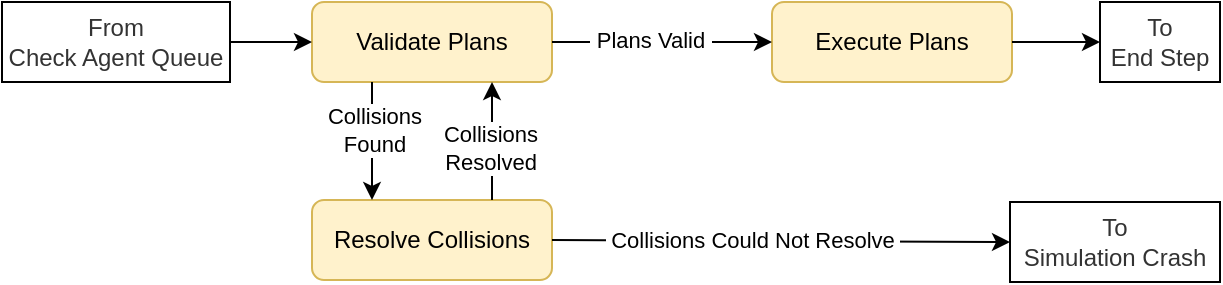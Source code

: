 <mxfile version="22.1.0" type="device">
  <diagram name="Page-1" id="O6uCRdsgLcV0ko7-5Eb7">
    <mxGraphModel dx="662" dy="399" grid="1" gridSize="10" guides="1" tooltips="1" connect="1" arrows="1" fold="1" page="1" pageScale="1" pageWidth="850" pageHeight="1100" math="0" shadow="0">
      <root>
        <mxCell id="0" />
        <mxCell id="1" parent="0" />
        <mxCell id="arMbi4NAVpgcn0A1QtGT-1" value="Validate Plans" style="rounded=1;whiteSpace=wrap;html=1;fillColor=#fff2cc;strokeColor=#d6b656;" vertex="1" parent="1">
          <mxGeometry x="195" y="120" width="120" height="40" as="geometry" />
        </mxCell>
        <mxCell id="arMbi4NAVpgcn0A1QtGT-2" value="Resolve Collisions" style="rounded=1;whiteSpace=wrap;html=1;fillColor=#fff2cc;strokeColor=#d6b656;" vertex="1" parent="1">
          <mxGeometry x="195" y="219" width="120" height="40" as="geometry" />
        </mxCell>
        <mxCell id="arMbi4NAVpgcn0A1QtGT-3" value="Execute Plans" style="rounded=1;whiteSpace=wrap;html=1;fillColor=#fff2cc;strokeColor=#d6b656;" vertex="1" parent="1">
          <mxGeometry x="425" y="120" width="120" height="40" as="geometry" />
        </mxCell>
        <mxCell id="arMbi4NAVpgcn0A1QtGT-4" value="" style="endArrow=classic;html=1;rounded=0;exitX=1;exitY=0.5;exitDx=0;exitDy=0;entryX=0;entryY=0.5;entryDx=0;entryDy=0;" edge="1" parent="1" source="arMbi4NAVpgcn0A1QtGT-1" target="arMbi4NAVpgcn0A1QtGT-3">
          <mxGeometry width="50" height="50" relative="1" as="geometry">
            <mxPoint x="335" y="210" as="sourcePoint" />
            <mxPoint x="385" y="160" as="targetPoint" />
          </mxGeometry>
        </mxCell>
        <mxCell id="arMbi4NAVpgcn0A1QtGT-5" value="&amp;nbsp;Plans Valid&amp;nbsp;" style="edgeLabel;html=1;align=center;verticalAlign=middle;resizable=0;points=[];" vertex="1" connectable="0" parent="arMbi4NAVpgcn0A1QtGT-4">
          <mxGeometry x="0.054" y="1" relative="1" as="geometry">
            <mxPoint x="-9" as="offset" />
          </mxGeometry>
        </mxCell>
        <mxCell id="arMbi4NAVpgcn0A1QtGT-6" value="" style="endArrow=classic;html=1;rounded=0;exitX=0.25;exitY=1;exitDx=0;exitDy=0;entryX=0.25;entryY=0;entryDx=0;entryDy=0;" edge="1" parent="1" source="arMbi4NAVpgcn0A1QtGT-1" target="arMbi4NAVpgcn0A1QtGT-2">
          <mxGeometry width="50" height="50" relative="1" as="geometry">
            <mxPoint x="335" y="210" as="sourcePoint" />
            <mxPoint x="385" y="160" as="targetPoint" />
          </mxGeometry>
        </mxCell>
        <mxCell id="arMbi4NAVpgcn0A1QtGT-7" value="Collisions&lt;br&gt;Found" style="edgeLabel;html=1;align=center;verticalAlign=middle;resizable=0;points=[];" vertex="1" connectable="0" parent="arMbi4NAVpgcn0A1QtGT-6">
          <mxGeometry x="-0.09" y="1" relative="1" as="geometry">
            <mxPoint y="-3" as="offset" />
          </mxGeometry>
        </mxCell>
        <mxCell id="arMbi4NAVpgcn0A1QtGT-8" value="" style="endArrow=classic;html=1;rounded=0;exitX=0.75;exitY=0;exitDx=0;exitDy=0;entryX=0.75;entryY=1;entryDx=0;entryDy=0;" edge="1" parent="1" source="arMbi4NAVpgcn0A1QtGT-2" target="arMbi4NAVpgcn0A1QtGT-1">
          <mxGeometry width="50" height="50" relative="1" as="geometry">
            <mxPoint x="335" y="210" as="sourcePoint" />
            <mxPoint x="385" y="160" as="targetPoint" />
          </mxGeometry>
        </mxCell>
        <mxCell id="arMbi4NAVpgcn0A1QtGT-9" value="Collisions&lt;br&gt;Resolved" style="edgeLabel;html=1;align=center;verticalAlign=middle;resizable=0;points=[];" vertex="1" connectable="0" parent="arMbi4NAVpgcn0A1QtGT-8">
          <mxGeometry x="0.044" y="-1" relative="1" as="geometry">
            <mxPoint x="-2" y="5" as="offset" />
          </mxGeometry>
        </mxCell>
        <mxCell id="arMbi4NAVpgcn0A1QtGT-10" value="From&lt;br&gt;Check Agent Queue" style="text;html=1;strokeColor=#000000;fillColor=#FFFFFF;align=center;verticalAlign=middle;whiteSpace=wrap;rounded=0;fontColor=#333333;" vertex="1" parent="1">
          <mxGeometry x="40" y="120" width="114" height="40" as="geometry" />
        </mxCell>
        <mxCell id="arMbi4NAVpgcn0A1QtGT-11" value="" style="endArrow=classic;html=1;rounded=0;exitX=1;exitY=0.5;exitDx=0;exitDy=0;entryX=0;entryY=0.5;entryDx=0;entryDy=0;" edge="1" parent="1" source="arMbi4NAVpgcn0A1QtGT-10" target="arMbi4NAVpgcn0A1QtGT-1">
          <mxGeometry width="50" height="50" relative="1" as="geometry">
            <mxPoint x="194" y="140" as="sourcePoint" />
            <mxPoint x="354" y="190" as="targetPoint" />
          </mxGeometry>
        </mxCell>
        <mxCell id="arMbi4NAVpgcn0A1QtGT-12" value="To&lt;br&gt;End Step" style="text;html=1;strokeColor=#000000;fillColor=#FFFFFF;align=center;verticalAlign=middle;whiteSpace=wrap;rounded=0;fontColor=#333333;" vertex="1" parent="1">
          <mxGeometry x="589" y="120" width="60" height="40" as="geometry" />
        </mxCell>
        <mxCell id="arMbi4NAVpgcn0A1QtGT-13" value="" style="endArrow=classic;html=1;rounded=0;exitX=1;exitY=0.5;exitDx=0;exitDy=0;entryX=0;entryY=0.5;entryDx=0;entryDy=0;" edge="1" parent="1" source="arMbi4NAVpgcn0A1QtGT-3" target="arMbi4NAVpgcn0A1QtGT-12">
          <mxGeometry width="50" height="50" relative="1" as="geometry">
            <mxPoint x="264" y="240" as="sourcePoint" />
            <mxPoint x="314" y="190" as="targetPoint" />
          </mxGeometry>
        </mxCell>
        <mxCell id="arMbi4NAVpgcn0A1QtGT-14" value="To&lt;br&gt;Simulation Crash" style="text;html=1;strokeColor=#000000;fillColor=#FFFFFF;align=center;verticalAlign=middle;whiteSpace=wrap;rounded=0;fontColor=#333333;" vertex="1" parent="1">
          <mxGeometry x="544" y="220" width="105" height="40" as="geometry" />
        </mxCell>
        <mxCell id="arMbi4NAVpgcn0A1QtGT-15" value="" style="endArrow=classic;html=1;rounded=0;exitX=1;exitY=0.5;exitDx=0;exitDy=0;entryX=0;entryY=0.5;entryDx=0;entryDy=0;" edge="1" parent="1" source="arMbi4NAVpgcn0A1QtGT-2" target="arMbi4NAVpgcn0A1QtGT-14">
          <mxGeometry width="50" height="50" relative="1" as="geometry">
            <mxPoint x="264" y="240" as="sourcePoint" />
            <mxPoint x="314" y="190" as="targetPoint" />
          </mxGeometry>
        </mxCell>
        <mxCell id="arMbi4NAVpgcn0A1QtGT-16" value="&amp;nbsp;Collisions Could Not Resolve&amp;nbsp;" style="edgeLabel;html=1;align=center;verticalAlign=middle;resizable=0;points=[];" vertex="1" connectable="0" parent="arMbi4NAVpgcn0A1QtGT-15">
          <mxGeometry x="-0.127" y="1" relative="1" as="geometry">
            <mxPoint as="offset" />
          </mxGeometry>
        </mxCell>
      </root>
    </mxGraphModel>
  </diagram>
</mxfile>

